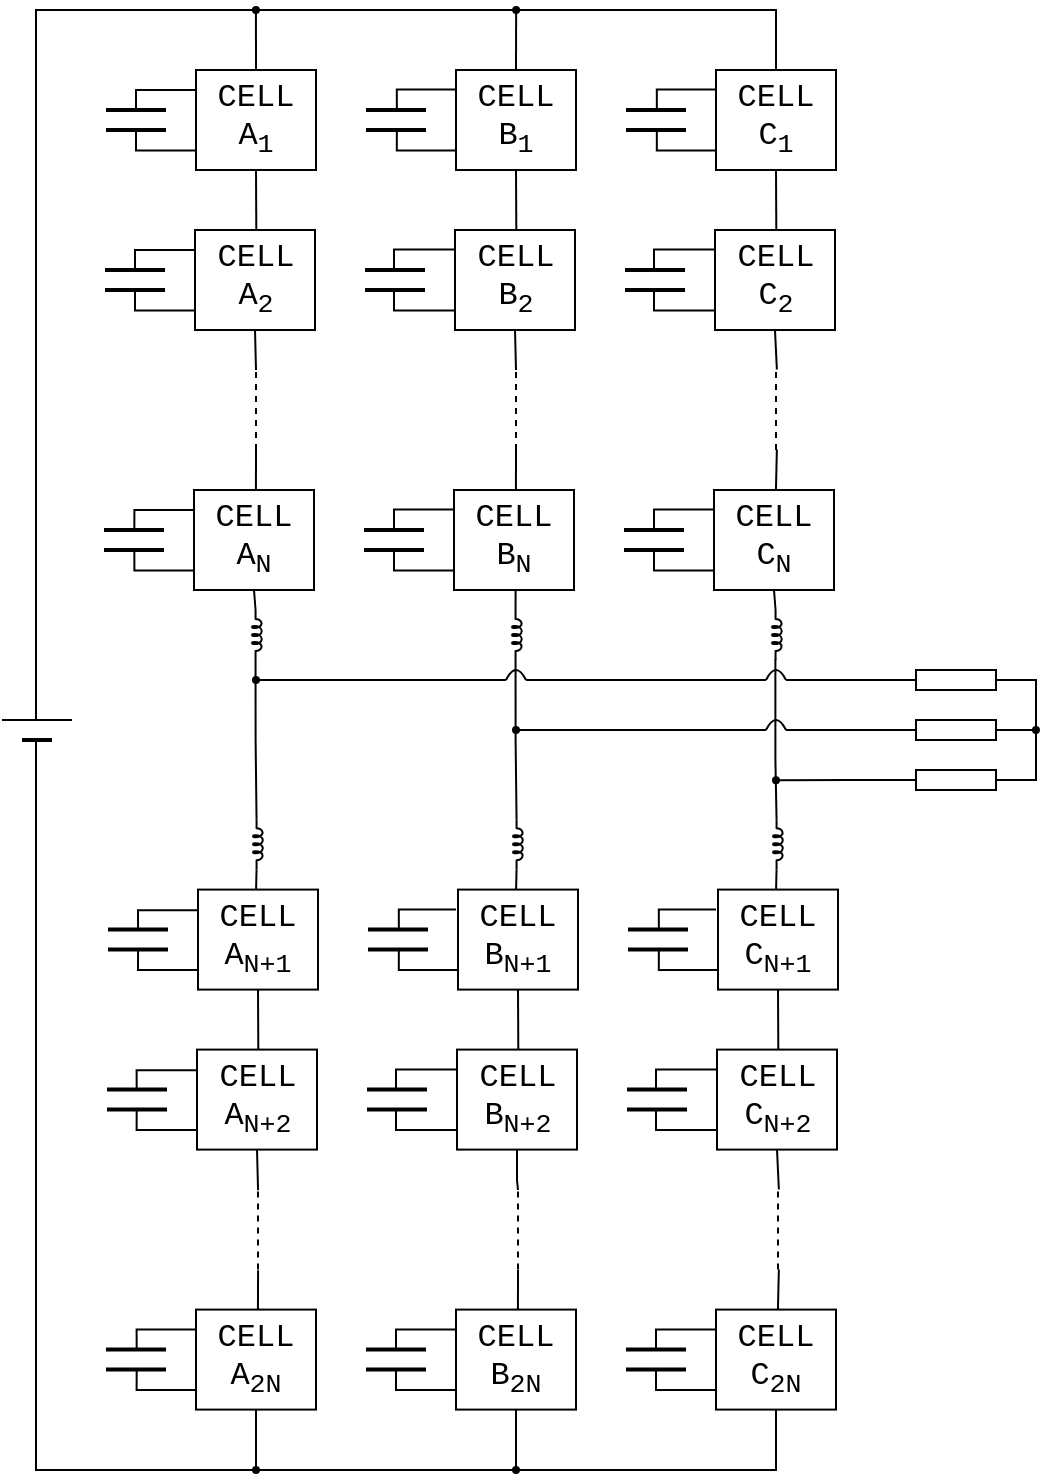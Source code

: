 <mxfile version="10.8.4" type="github"><diagram id="h2CiWYIoK6aAKEhdaPkV" name="Page-1"><mxGraphModel dx="961" dy="539" grid="1" gridSize="5" guides="1" tooltips="1" connect="1" arrows="1" fold="1" page="1" pageScale="1" pageWidth="827" pageHeight="1169" math="0" shadow="0"><root><mxCell id="0"/><mxCell id="1" parent="0"/><mxCell id="bA5s76Q2-569wMiXEnTc-14" style="edgeStyle=orthogonalEdgeStyle;rounded=0;orthogonalLoop=1;jettySize=auto;html=1;exitX=0.5;exitY=1;exitDx=0;exitDy=0;endArrow=none;endFill=0;endSize=3;strokeWidth=1;fontFamily=Courier New;fontSize=16;entryX=0.511;entryY=0.009;entryDx=0;entryDy=0;entryPerimeter=0;" edge="1" parent="1" source="bA5s76Q2-569wMiXEnTc-2" target="bA5s76Q2-569wMiXEnTc-8"><mxGeometry relative="1" as="geometry"><mxPoint x="271" y="190" as="targetPoint"/></mxGeometry></mxCell><mxCell id="bA5s76Q2-569wMiXEnTc-155" style="edgeStyle=orthogonalEdgeStyle;rounded=0;orthogonalLoop=1;jettySize=auto;html=1;exitX=0.5;exitY=0;exitDx=0;exitDy=0;endArrow=oval;endFill=1;endSize=3;strokeWidth=1;fontFamily=Courier New;fontSize=16;" edge="1" parent="1" source="bA5s76Q2-569wMiXEnTc-2"><mxGeometry relative="1" as="geometry"><mxPoint x="269.971" y="80.039" as="targetPoint"/></mxGeometry></mxCell><mxCell id="bA5s76Q2-569wMiXEnTc-2" value="CELL A&lt;sub&gt;1&lt;/sub&gt;" style="rounded=0;whiteSpace=wrap;html=1;fontFamily=Courier New;fontSize=16;" vertex="1" parent="1"><mxGeometry x="240" y="110" width="60" height="50" as="geometry"/></mxCell><mxCell id="bA5s76Q2-569wMiXEnTc-4" value="" style="endArrow=none;html=1;fontFamily=Courier New;fontSize=16;strokeWidth=2;" edge="1" parent="1"><mxGeometry width="50" height="50" relative="1" as="geometry"><mxPoint x="195" y="130" as="sourcePoint"/><mxPoint x="225" y="130" as="targetPoint"/></mxGeometry></mxCell><mxCell id="bA5s76Q2-569wMiXEnTc-5" value="" style="endArrow=none;html=1;fontFamily=Courier New;fontSize=16;strokeWidth=2;" edge="1" parent="1"><mxGeometry width="50" height="50" relative="1" as="geometry"><mxPoint x="195" y="140" as="sourcePoint"/><mxPoint x="225" y="140" as="targetPoint"/></mxGeometry></mxCell><mxCell id="bA5s76Q2-569wMiXEnTc-6" value="" style="endArrow=none;html=1;strokeWidth=1;fontFamily=Courier New;fontSize=16;edgeStyle=orthogonalEdgeStyle;rounded=0;" edge="1" parent="1"><mxGeometry width="50" height="50" relative="1" as="geometry"><mxPoint x="210" y="130" as="sourcePoint"/><mxPoint x="240" y="120" as="targetPoint"/><Array as="points"><mxPoint x="210" y="120"/></Array></mxGeometry></mxCell><mxCell id="bA5s76Q2-569wMiXEnTc-7" value="" style="endArrow=none;html=1;strokeWidth=1;fontFamily=Courier New;fontSize=16;entryX=-0.001;entryY=0.804;entryDx=0;entryDy=0;entryPerimeter=0;edgeStyle=orthogonalEdgeStyle;rounded=0;" edge="1" parent="1" target="bA5s76Q2-569wMiXEnTc-2"><mxGeometry width="50" height="50" relative="1" as="geometry"><mxPoint x="210" y="140" as="sourcePoint"/><mxPoint x="240.484" y="150.129" as="targetPoint"/><Array as="points"><mxPoint x="210" y="150"/></Array></mxGeometry></mxCell><mxCell id="bA5s76Q2-569wMiXEnTc-20" style="edgeStyle=orthogonalEdgeStyle;rounded=0;orthogonalLoop=1;jettySize=auto;html=1;exitX=0.5;exitY=1;exitDx=0;exitDy=0;endArrow=none;endFill=0;endSize=3;strokeWidth=1;fontFamily=Courier New;fontSize=16;" edge="1" parent="1" source="bA5s76Q2-569wMiXEnTc-8"><mxGeometry relative="1" as="geometry"><mxPoint x="270" y="260" as="targetPoint"/></mxGeometry></mxCell><mxCell id="bA5s76Q2-569wMiXEnTc-8" value="CELL A&lt;sub&gt;2&lt;/sub&gt;" style="rounded=0;whiteSpace=wrap;html=1;fontFamily=Courier New;fontSize=16;" vertex="1" parent="1"><mxGeometry x="239.5" y="190" width="60" height="50" as="geometry"/></mxCell><mxCell id="bA5s76Q2-569wMiXEnTc-9" value="" style="endArrow=none;html=1;fontFamily=Courier New;fontSize=16;strokeWidth=2;" edge="1" parent="1"><mxGeometry width="50" height="50" relative="1" as="geometry"><mxPoint x="194.5" y="210" as="sourcePoint"/><mxPoint x="224.5" y="210" as="targetPoint"/></mxGeometry></mxCell><mxCell id="bA5s76Q2-569wMiXEnTc-10" value="" style="endArrow=none;html=1;fontFamily=Courier New;fontSize=16;strokeWidth=2;" edge="1" parent="1"><mxGeometry width="50" height="50" relative="1" as="geometry"><mxPoint x="194.5" y="220" as="sourcePoint"/><mxPoint x="224.5" y="220" as="targetPoint"/></mxGeometry></mxCell><mxCell id="bA5s76Q2-569wMiXEnTc-11" value="" style="endArrow=none;html=1;strokeWidth=1;fontFamily=Courier New;fontSize=16;edgeStyle=orthogonalEdgeStyle;rounded=0;" edge="1" parent="1"><mxGeometry width="50" height="50" relative="1" as="geometry"><mxPoint x="209.5" y="210" as="sourcePoint"/><mxPoint x="239.5" y="200" as="targetPoint"/><Array as="points"><mxPoint x="209.5" y="200"/></Array></mxGeometry></mxCell><mxCell id="bA5s76Q2-569wMiXEnTc-12" value="" style="endArrow=none;html=1;strokeWidth=1;fontFamily=Courier New;fontSize=16;entryX=-0.001;entryY=0.804;entryDx=0;entryDy=0;entryPerimeter=0;edgeStyle=orthogonalEdgeStyle;rounded=0;" edge="1" parent="1" target="bA5s76Q2-569wMiXEnTc-8"><mxGeometry width="50" height="50" relative="1" as="geometry"><mxPoint x="209.5" y="220" as="sourcePoint"/><mxPoint x="239.984" y="230.129" as="targetPoint"/><Array as="points"><mxPoint x="209.5" y="230"/></Array></mxGeometry></mxCell><mxCell id="bA5s76Q2-569wMiXEnTc-21" style="edgeStyle=orthogonalEdgeStyle;rounded=0;orthogonalLoop=1;jettySize=auto;html=1;exitX=0.5;exitY=0;exitDx=0;exitDy=0;endArrow=none;endFill=0;endSize=3;strokeWidth=1;fontFamily=Courier New;fontSize=16;" edge="1" parent="1"><mxGeometry relative="1" as="geometry"><mxPoint x="270" y="300" as="targetPoint"/><mxPoint x="269.977" y="320.023" as="sourcePoint"/></mxGeometry></mxCell><mxCell id="bA5s76Q2-569wMiXEnTc-45" style="edgeStyle=orthogonalEdgeStyle;rounded=0;orthogonalLoop=1;jettySize=auto;html=1;exitX=0.5;exitY=1;exitDx=0;exitDy=0;entryX=0;entryY=0.645;entryDx=0;entryDy=0;entryPerimeter=0;endArrow=none;endFill=0;endSize=3;strokeWidth=1;fontFamily=Courier New;fontSize=16;" edge="1" parent="1" source="bA5s76Q2-569wMiXEnTc-15" target="bA5s76Q2-569wMiXEnTc-42"><mxGeometry relative="1" as="geometry"/></mxCell><mxCell id="bA5s76Q2-569wMiXEnTc-15" value="CELL A&lt;sub&gt;N&lt;/sub&gt;" style="rounded=0;whiteSpace=wrap;html=1;fontFamily=Courier New;fontSize=16;" vertex="1" parent="1"><mxGeometry x="239" y="320" width="60" height="50" as="geometry"/></mxCell><mxCell id="bA5s76Q2-569wMiXEnTc-16" value="" style="endArrow=none;html=1;fontFamily=Courier New;fontSize=16;strokeWidth=2;" edge="1" parent="1"><mxGeometry width="50" height="50" relative="1" as="geometry"><mxPoint x="194" y="340" as="sourcePoint"/><mxPoint x="224" y="340" as="targetPoint"/></mxGeometry></mxCell><mxCell id="bA5s76Q2-569wMiXEnTc-17" value="" style="endArrow=none;html=1;fontFamily=Courier New;fontSize=16;strokeWidth=2;" edge="1" parent="1"><mxGeometry width="50" height="50" relative="1" as="geometry"><mxPoint x="194" y="350" as="sourcePoint"/><mxPoint x="224" y="350" as="targetPoint"/></mxGeometry></mxCell><mxCell id="bA5s76Q2-569wMiXEnTc-18" value="" style="endArrow=none;html=1;strokeWidth=1;fontFamily=Courier New;fontSize=16;edgeStyle=orthogonalEdgeStyle;rounded=0;" edge="1" parent="1"><mxGeometry width="50" height="50" relative="1" as="geometry"><mxPoint x="209.167" y="340" as="sourcePoint"/><mxPoint x="239.167" y="330" as="targetPoint"/><Array as="points"><mxPoint x="209" y="330"/></Array></mxGeometry></mxCell><mxCell id="bA5s76Q2-569wMiXEnTc-19" value="" style="endArrow=none;html=1;strokeWidth=1;fontFamily=Courier New;fontSize=16;entryX=-0.001;entryY=0.804;entryDx=0;entryDy=0;entryPerimeter=0;edgeStyle=orthogonalEdgeStyle;rounded=0;" edge="1" parent="1" target="bA5s76Q2-569wMiXEnTc-15"><mxGeometry width="50" height="50" relative="1" as="geometry"><mxPoint x="209.167" y="350" as="sourcePoint"/><mxPoint x="239.484" y="360.129" as="targetPoint"/><Array as="points"><mxPoint x="209" y="360"/></Array></mxGeometry></mxCell><mxCell id="bA5s76Q2-569wMiXEnTc-22" value="" style="endArrow=none;dashed=1;html=1;strokeWidth=1;fontFamily=Courier New;fontSize=16;" edge="1" parent="1"><mxGeometry width="50" height="50" relative="1" as="geometry"><mxPoint x="270" y="300" as="sourcePoint"/><mxPoint x="270" y="260" as="targetPoint"/></mxGeometry></mxCell><mxCell id="bA5s76Q2-569wMiXEnTc-23" style="edgeStyle=orthogonalEdgeStyle;rounded=0;orthogonalLoop=1;jettySize=auto;html=1;exitX=0.5;exitY=1;exitDx=0;exitDy=0;endArrow=none;endFill=0;endSize=3;strokeWidth=1;fontFamily=Courier New;fontSize=16;entryX=0.511;entryY=0.009;entryDx=0;entryDy=0;entryPerimeter=0;" edge="1" parent="1" source="bA5s76Q2-569wMiXEnTc-24" target="bA5s76Q2-569wMiXEnTc-30"><mxGeometry relative="1" as="geometry"><mxPoint x="272" y="599.793" as="targetPoint"/></mxGeometry></mxCell><mxCell id="bA5s76Q2-569wMiXEnTc-44" style="edgeStyle=orthogonalEdgeStyle;rounded=0;orthogonalLoop=1;jettySize=auto;html=1;exitX=0.484;exitY=0.001;exitDx=0;exitDy=0;entryX=1;entryY=0.645;entryDx=0;entryDy=0;entryPerimeter=0;endArrow=none;endFill=0;endSize=3;strokeWidth=1;fontFamily=Courier New;fontSize=16;exitPerimeter=0;" edge="1" parent="1" source="bA5s76Q2-569wMiXEnTc-24" target="bA5s76Q2-569wMiXEnTc-43"><mxGeometry relative="1" as="geometry"/></mxCell><mxCell id="bA5s76Q2-569wMiXEnTc-24" value="CELL A&lt;sub&gt;N+1&lt;/sub&gt;" style="rounded=0;whiteSpace=wrap;html=1;fontFamily=Courier New;fontSize=16;" vertex="1" parent="1"><mxGeometry x="241" y="519.793" width="60" height="50" as="geometry"/></mxCell><mxCell id="bA5s76Q2-569wMiXEnTc-25" value="" style="endArrow=none;html=1;fontFamily=Courier New;fontSize=16;strokeWidth=2;" edge="1" parent="1"><mxGeometry width="50" height="50" relative="1" as="geometry"><mxPoint x="196" y="539.793" as="sourcePoint"/><mxPoint x="226" y="539.793" as="targetPoint"/></mxGeometry></mxCell><mxCell id="bA5s76Q2-569wMiXEnTc-26" value="" style="endArrow=none;html=1;fontFamily=Courier New;fontSize=16;strokeWidth=2;" edge="1" parent="1"><mxGeometry width="50" height="50" relative="1" as="geometry"><mxPoint x="196" y="549.793" as="sourcePoint"/><mxPoint x="226" y="549.793" as="targetPoint"/></mxGeometry></mxCell><mxCell id="bA5s76Q2-569wMiXEnTc-27" value="" style="endArrow=none;html=1;strokeWidth=1;fontFamily=Courier New;fontSize=16;edgeStyle=orthogonalEdgeStyle;rounded=0;" edge="1" parent="1"><mxGeometry width="50" height="50" relative="1" as="geometry"><mxPoint x="211.034" y="539.759" as="sourcePoint"/><mxPoint x="240.69" y="530.103" as="targetPoint"/><Array as="points"><mxPoint x="211" y="529.793"/></Array></mxGeometry></mxCell><mxCell id="bA5s76Q2-569wMiXEnTc-28" value="" style="endArrow=none;html=1;strokeWidth=1;fontFamily=Courier New;fontSize=16;entryX=-0.001;entryY=0.804;entryDx=0;entryDy=0;entryPerimeter=0;edgeStyle=orthogonalEdgeStyle;rounded=0;" edge="1" parent="1" target="bA5s76Q2-569wMiXEnTc-24"><mxGeometry width="50" height="50" relative="1" as="geometry"><mxPoint x="211.034" y="550.103" as="sourcePoint"/><mxPoint x="241.484" y="559.922" as="targetPoint"/><Array as="points"><mxPoint x="211" y="559.793"/></Array></mxGeometry></mxCell><mxCell id="bA5s76Q2-569wMiXEnTc-29" style="edgeStyle=orthogonalEdgeStyle;rounded=0;orthogonalLoop=1;jettySize=auto;html=1;exitX=0.5;exitY=1;exitDx=0;exitDy=0;endArrow=none;endFill=0;endSize=3;strokeWidth=1;fontFamily=Courier New;fontSize=16;" edge="1" parent="1" source="bA5s76Q2-569wMiXEnTc-30"><mxGeometry relative="1" as="geometry"><mxPoint x="271.034" y="670.103" as="targetPoint"/></mxGeometry></mxCell><mxCell id="bA5s76Q2-569wMiXEnTc-30" value="CELL A&lt;sub&gt;N+2&lt;/sub&gt;" style="rounded=0;whiteSpace=wrap;html=1;fontFamily=Courier New;fontSize=16;" vertex="1" parent="1"><mxGeometry x="240.5" y="599.793" width="60" height="50" as="geometry"/></mxCell><mxCell id="bA5s76Q2-569wMiXEnTc-31" value="" style="endArrow=none;html=1;fontFamily=Courier New;fontSize=16;strokeWidth=2;" edge="1" parent="1"><mxGeometry width="50" height="50" relative="1" as="geometry"><mxPoint x="195.5" y="619.793" as="sourcePoint"/><mxPoint x="225.5" y="619.793" as="targetPoint"/></mxGeometry></mxCell><mxCell id="bA5s76Q2-569wMiXEnTc-32" value="" style="endArrow=none;html=1;fontFamily=Courier New;fontSize=16;strokeWidth=2;" edge="1" parent="1"><mxGeometry width="50" height="50" relative="1" as="geometry"><mxPoint x="195.5" y="629.793" as="sourcePoint"/><mxPoint x="225.5" y="629.793" as="targetPoint"/></mxGeometry></mxCell><mxCell id="bA5s76Q2-569wMiXEnTc-33" value="" style="endArrow=none;html=1;strokeWidth=1;fontFamily=Courier New;fontSize=16;edgeStyle=orthogonalEdgeStyle;rounded=0;" edge="1" parent="1"><mxGeometry width="50" height="50" relative="1" as="geometry"><mxPoint x="210.345" y="619.759" as="sourcePoint"/><mxPoint x="240.69" y="610.103" as="targetPoint"/><Array as="points"><mxPoint x="210.5" y="609.793"/></Array></mxGeometry></mxCell><mxCell id="bA5s76Q2-569wMiXEnTc-34" value="" style="endArrow=none;html=1;strokeWidth=1;fontFamily=Courier New;fontSize=16;entryX=-0.001;entryY=0.804;entryDx=0;entryDy=0;entryPerimeter=0;edgeStyle=orthogonalEdgeStyle;rounded=0;" edge="1" parent="1" target="bA5s76Q2-569wMiXEnTc-30"><mxGeometry width="50" height="50" relative="1" as="geometry"><mxPoint x="210.345" y="630.103" as="sourcePoint"/><mxPoint x="240.984" y="639.922" as="targetPoint"/><Array as="points"><mxPoint x="210.5" y="639.793"/></Array></mxGeometry></mxCell><mxCell id="bA5s76Q2-569wMiXEnTc-35" style="edgeStyle=orthogonalEdgeStyle;rounded=0;orthogonalLoop=1;jettySize=auto;html=1;exitX=0.5;exitY=0;exitDx=0;exitDy=0;endArrow=none;endFill=0;endSize=3;strokeWidth=1;fontFamily=Courier New;fontSize=16;" edge="1" parent="1"><mxGeometry relative="1" as="geometry"><mxPoint x="271.034" y="710.103" as="targetPoint"/><mxPoint x="270.977" y="729.816" as="sourcePoint"/></mxGeometry></mxCell><mxCell id="bA5s76Q2-569wMiXEnTc-154" style="edgeStyle=orthogonalEdgeStyle;rounded=0;orthogonalLoop=1;jettySize=auto;html=1;exitX=0.5;exitY=1;exitDx=0;exitDy=0;endArrow=oval;endFill=1;endSize=3;strokeWidth=1;fontFamily=Courier New;fontSize=16;" edge="1" parent="1" source="bA5s76Q2-569wMiXEnTc-36"><mxGeometry relative="1" as="geometry"><mxPoint x="270" y="809.968" as="targetPoint"/></mxGeometry></mxCell><mxCell id="bA5s76Q2-569wMiXEnTc-36" value="CELL A&lt;sub&gt;2N&lt;/sub&gt;" style="rounded=0;whiteSpace=wrap;html=1;fontFamily=Courier New;fontSize=16;" vertex="1" parent="1"><mxGeometry x="240" y="729.793" width="60" height="50" as="geometry"/></mxCell><mxCell id="bA5s76Q2-569wMiXEnTc-37" value="" style="endArrow=none;html=1;fontFamily=Courier New;fontSize=16;strokeWidth=2;" edge="1" parent="1"><mxGeometry width="50" height="50" relative="1" as="geometry"><mxPoint x="195" y="749.793" as="sourcePoint"/><mxPoint x="225" y="749.793" as="targetPoint"/></mxGeometry></mxCell><mxCell id="bA5s76Q2-569wMiXEnTc-38" value="" style="endArrow=none;html=1;fontFamily=Courier New;fontSize=16;strokeWidth=2;" edge="1" parent="1"><mxGeometry width="50" height="50" relative="1" as="geometry"><mxPoint x="195" y="759.793" as="sourcePoint"/><mxPoint x="225" y="759.793" as="targetPoint"/></mxGeometry></mxCell><mxCell id="bA5s76Q2-569wMiXEnTc-39" value="" style="endArrow=none;html=1;strokeWidth=1;fontFamily=Courier New;fontSize=16;edgeStyle=orthogonalEdgeStyle;rounded=0;" edge="1" parent="1"><mxGeometry width="50" height="50" relative="1" as="geometry"><mxPoint x="210.345" y="750.103" as="sourcePoint"/><mxPoint x="240" y="739.759" as="targetPoint"/><Array as="points"><mxPoint x="210" y="739.793"/></Array></mxGeometry></mxCell><mxCell id="bA5s76Q2-569wMiXEnTc-40" value="" style="endArrow=none;html=1;strokeWidth=1;fontFamily=Courier New;fontSize=16;entryX=-0.001;entryY=0.804;entryDx=0;entryDy=0;entryPerimeter=0;edgeStyle=orthogonalEdgeStyle;rounded=0;" edge="1" parent="1" target="bA5s76Q2-569wMiXEnTc-36"><mxGeometry width="50" height="50" relative="1" as="geometry"><mxPoint x="210.345" y="759.759" as="sourcePoint"/><mxPoint x="240.484" y="769.922" as="targetPoint"/><Array as="points"><mxPoint x="210" y="769.793"/></Array></mxGeometry></mxCell><mxCell id="bA5s76Q2-569wMiXEnTc-41" value="" style="endArrow=none;dashed=1;html=1;strokeWidth=1;fontFamily=Courier New;fontSize=16;" edge="1" parent="1"><mxGeometry width="50" height="50" relative="1" as="geometry"><mxPoint x="271" y="709.793" as="sourcePoint"/><mxPoint x="271" y="669.793" as="targetPoint"/></mxGeometry></mxCell><mxCell id="bA5s76Q2-569wMiXEnTc-46" style="edgeStyle=orthogonalEdgeStyle;rounded=0;orthogonalLoop=1;jettySize=auto;html=1;exitX=1;exitY=0.645;exitDx=0;exitDy=0;exitPerimeter=0;entryX=0;entryY=0.645;entryDx=0;entryDy=0;entryPerimeter=0;endArrow=none;endFill=0;endSize=3;strokeWidth=1;fontFamily=Courier New;fontSize=16;" edge="1" parent="1" source="bA5s76Q2-569wMiXEnTc-42" target="bA5s76Q2-569wMiXEnTc-43"><mxGeometry relative="1" as="geometry"><Array as="points"><mxPoint x="270" y="445"/></Array></mxGeometry></mxCell><mxCell id="bA5s76Q2-569wMiXEnTc-42" value="" style="pointerEvents=1;verticalLabelPosition=bottom;shadow=0;dashed=0;align=center;fillColor=#ffffff;html=1;verticalAlign=top;strokeWidth=1;shape=mxgraph.electrical.inductors.inductor_5;fontFamily=Courier New;fontSize=16;direction=south;" vertex="1" parent="1"><mxGeometry x="268" y="380" width="5" height="25" as="geometry"/></mxCell><mxCell id="bA5s76Q2-569wMiXEnTc-43" value="" style="pointerEvents=1;verticalLabelPosition=bottom;shadow=0;dashed=0;align=center;fillColor=#ffffff;html=1;verticalAlign=top;strokeWidth=1;shape=mxgraph.electrical.inductors.inductor_5;fontFamily=Courier New;fontSize=16;direction=south;" vertex="1" parent="1"><mxGeometry x="268.5" y="484.613" width="5" height="25" as="geometry"/></mxCell><mxCell id="bA5s76Q2-569wMiXEnTc-47" style="edgeStyle=orthogonalEdgeStyle;rounded=0;orthogonalLoop=1;jettySize=auto;html=1;exitX=0.5;exitY=1;exitDx=0;exitDy=0;endArrow=none;endFill=0;endSize=3;strokeWidth=1;fontFamily=Courier New;fontSize=16;entryX=0.511;entryY=0.009;entryDx=0;entryDy=0;entryPerimeter=0;" edge="1" parent="1" source="bA5s76Q2-569wMiXEnTc-48" target="bA5s76Q2-569wMiXEnTc-54"><mxGeometry relative="1" as="geometry"><mxPoint x="401" y="190" as="targetPoint"/></mxGeometry></mxCell><mxCell id="bA5s76Q2-569wMiXEnTc-156" style="edgeStyle=orthogonalEdgeStyle;rounded=0;orthogonalLoop=1;jettySize=auto;html=1;exitX=0.5;exitY=0;exitDx=0;exitDy=0;endArrow=oval;endFill=1;endSize=3;strokeWidth=1;fontFamily=Courier New;fontSize=16;" edge="1" parent="1" source="bA5s76Q2-569wMiXEnTc-48"><mxGeometry relative="1" as="geometry"><mxPoint x="400.068" y="80.039" as="targetPoint"/></mxGeometry></mxCell><mxCell id="bA5s76Q2-569wMiXEnTc-48" value="CELL B&lt;sub&gt;1&lt;/sub&gt;" style="rounded=0;whiteSpace=wrap;html=1;fontFamily=Courier New;fontSize=16;" vertex="1" parent="1"><mxGeometry x="370" y="110" width="60" height="50" as="geometry"/></mxCell><mxCell id="bA5s76Q2-569wMiXEnTc-49" value="" style="endArrow=none;html=1;fontFamily=Courier New;fontSize=16;strokeWidth=2;" edge="1" parent="1"><mxGeometry width="50" height="50" relative="1" as="geometry"><mxPoint x="325" y="130" as="sourcePoint"/><mxPoint x="355" y="130" as="targetPoint"/></mxGeometry></mxCell><mxCell id="bA5s76Q2-569wMiXEnTc-50" value="" style="endArrow=none;html=1;fontFamily=Courier New;fontSize=16;strokeWidth=2;" edge="1" parent="1"><mxGeometry width="50" height="50" relative="1" as="geometry"><mxPoint x="325" y="140" as="sourcePoint"/><mxPoint x="355" y="140" as="targetPoint"/></mxGeometry></mxCell><mxCell id="bA5s76Q2-569wMiXEnTc-51" value="" style="endArrow=none;html=1;strokeWidth=1;fontFamily=Courier New;fontSize=16;edgeStyle=orthogonalEdgeStyle;rounded=0;" edge="1" parent="1"><mxGeometry width="50" height="50" relative="1" as="geometry"><mxPoint x="340.429" y="129.714" as="sourcePoint"/><mxPoint x="370.429" y="119.714" as="targetPoint"/><Array as="points"><mxPoint x="340" y="120"/></Array></mxGeometry></mxCell><mxCell id="bA5s76Q2-569wMiXEnTc-52" value="" style="endArrow=none;html=1;strokeWidth=1;fontFamily=Courier New;fontSize=16;entryX=-0.001;entryY=0.804;entryDx=0;entryDy=0;entryPerimeter=0;edgeStyle=orthogonalEdgeStyle;rounded=0;" edge="1" parent="1" target="bA5s76Q2-569wMiXEnTc-48"><mxGeometry width="50" height="50" relative="1" as="geometry"><mxPoint x="340.429" y="139.714" as="sourcePoint"/><mxPoint x="370.484" y="150.129" as="targetPoint"/><Array as="points"><mxPoint x="340" y="150"/></Array></mxGeometry></mxCell><mxCell id="bA5s76Q2-569wMiXEnTc-53" style="edgeStyle=orthogonalEdgeStyle;rounded=0;orthogonalLoop=1;jettySize=auto;html=1;exitX=0.5;exitY=1;exitDx=0;exitDy=0;endArrow=none;endFill=0;endSize=3;strokeWidth=1;fontFamily=Courier New;fontSize=16;" edge="1" parent="1" source="bA5s76Q2-569wMiXEnTc-54"><mxGeometry relative="1" as="geometry"><mxPoint x="400" y="260" as="targetPoint"/></mxGeometry></mxCell><mxCell id="bA5s76Q2-569wMiXEnTc-54" value="CELL B&lt;sub&gt;2&lt;/sub&gt;" style="rounded=0;whiteSpace=wrap;html=1;fontFamily=Courier New;fontSize=16;" vertex="1" parent="1"><mxGeometry x="369.5" y="190" width="60" height="50" as="geometry"/></mxCell><mxCell id="bA5s76Q2-569wMiXEnTc-55" value="" style="endArrow=none;html=1;fontFamily=Courier New;fontSize=16;strokeWidth=2;" edge="1" parent="1"><mxGeometry width="50" height="50" relative="1" as="geometry"><mxPoint x="324.5" y="210" as="sourcePoint"/><mxPoint x="354.5" y="210" as="targetPoint"/></mxGeometry></mxCell><mxCell id="bA5s76Q2-569wMiXEnTc-56" value="" style="endArrow=none;html=1;fontFamily=Courier New;fontSize=16;strokeWidth=2;" edge="1" parent="1"><mxGeometry width="50" height="50" relative="1" as="geometry"><mxPoint x="324.5" y="220" as="sourcePoint"/><mxPoint x="354.5" y="220" as="targetPoint"/></mxGeometry></mxCell><mxCell id="bA5s76Q2-569wMiXEnTc-57" value="" style="endArrow=none;html=1;strokeWidth=1;fontFamily=Courier New;fontSize=16;edgeStyle=orthogonalEdgeStyle;rounded=0;" edge="1" parent="1"><mxGeometry width="50" height="50" relative="1" as="geometry"><mxPoint x="339" y="209.714" as="sourcePoint"/><mxPoint x="369" y="199.714" as="targetPoint"/><Array as="points"><mxPoint x="339.5" y="200"/></Array></mxGeometry></mxCell><mxCell id="bA5s76Q2-569wMiXEnTc-58" value="" style="endArrow=none;html=1;strokeWidth=1;fontFamily=Courier New;fontSize=16;entryX=-0.001;entryY=0.804;entryDx=0;entryDy=0;entryPerimeter=0;edgeStyle=orthogonalEdgeStyle;rounded=0;" edge="1" parent="1" target="bA5s76Q2-569wMiXEnTc-54"><mxGeometry width="50" height="50" relative="1" as="geometry"><mxPoint x="339" y="219.714" as="sourcePoint"/><mxPoint x="369.984" y="230.129" as="targetPoint"/><Array as="points"><mxPoint x="339.5" y="230"/></Array></mxGeometry></mxCell><mxCell id="bA5s76Q2-569wMiXEnTc-59" style="edgeStyle=orthogonalEdgeStyle;rounded=0;orthogonalLoop=1;jettySize=auto;html=1;exitX=0.5;exitY=0;exitDx=0;exitDy=0;endArrow=none;endFill=0;endSize=3;strokeWidth=1;fontFamily=Courier New;fontSize=16;" edge="1" parent="1"><mxGeometry relative="1" as="geometry"><mxPoint x="400" y="300" as="targetPoint"/><mxPoint x="399.977" y="320.023" as="sourcePoint"/></mxGeometry></mxCell><mxCell id="bA5s76Q2-569wMiXEnTc-60" style="edgeStyle=orthogonalEdgeStyle;rounded=0;orthogonalLoop=1;jettySize=auto;html=1;exitX=0.339;exitY=1;exitDx=0;exitDy=0;entryX=0;entryY=0.645;entryDx=0;entryDy=0;entryPerimeter=0;endArrow=none;endFill=0;endSize=3;strokeWidth=1;fontFamily=Courier New;fontSize=16;exitPerimeter=0;" edge="1" parent="1" source="bA5s76Q2-569wMiXEnTc-61" target="bA5s76Q2-569wMiXEnTc-88"><mxGeometry relative="1" as="geometry"/></mxCell><mxCell id="bA5s76Q2-569wMiXEnTc-61" value="CELL B&lt;sub&gt;N&lt;/sub&gt;" style="rounded=0;whiteSpace=wrap;html=1;fontFamily=Courier New;fontSize=16;" vertex="1" parent="1"><mxGeometry x="369" y="320" width="60" height="50" as="geometry"/></mxCell><mxCell id="bA5s76Q2-569wMiXEnTc-62" value="" style="endArrow=none;html=1;fontFamily=Courier New;fontSize=16;strokeWidth=2;" edge="1" parent="1"><mxGeometry width="50" height="50" relative="1" as="geometry"><mxPoint x="324" y="340.0" as="sourcePoint"/><mxPoint x="354" y="340.0" as="targetPoint"/></mxGeometry></mxCell><mxCell id="bA5s76Q2-569wMiXEnTc-63" value="" style="endArrow=none;html=1;fontFamily=Courier New;fontSize=16;strokeWidth=2;" edge="1" parent="1"><mxGeometry width="50" height="50" relative="1" as="geometry"><mxPoint x="324" y="350.0" as="sourcePoint"/><mxPoint x="354" y="350.0" as="targetPoint"/></mxGeometry></mxCell><mxCell id="bA5s76Q2-569wMiXEnTc-64" value="" style="endArrow=none;html=1;strokeWidth=1;fontFamily=Courier New;fontSize=16;edgeStyle=orthogonalEdgeStyle;rounded=0;" edge="1" parent="1"><mxGeometry width="50" height="50" relative="1" as="geometry"><mxPoint x="339" y="339.714" as="sourcePoint"/><mxPoint x="369" y="329.714" as="targetPoint"/><Array as="points"><mxPoint x="339" y="330"/></Array></mxGeometry></mxCell><mxCell id="bA5s76Q2-569wMiXEnTc-65" value="" style="endArrow=none;html=1;strokeWidth=1;fontFamily=Courier New;fontSize=16;entryX=-0.001;entryY=0.804;entryDx=0;entryDy=0;entryPerimeter=0;edgeStyle=orthogonalEdgeStyle;rounded=0;" edge="1" parent="1" target="bA5s76Q2-569wMiXEnTc-61"><mxGeometry width="50" height="50" relative="1" as="geometry"><mxPoint x="339" y="349.714" as="sourcePoint"/><mxPoint x="369.484" y="360.129" as="targetPoint"/><Array as="points"><mxPoint x="339" y="360"/></Array></mxGeometry></mxCell><mxCell id="bA5s76Q2-569wMiXEnTc-66" value="" style="endArrow=none;dashed=1;html=1;strokeWidth=1;fontFamily=Courier New;fontSize=16;" edge="1" parent="1"><mxGeometry width="50" height="50" relative="1" as="geometry"><mxPoint x="400" y="300" as="sourcePoint"/><mxPoint x="400" y="260" as="targetPoint"/></mxGeometry></mxCell><mxCell id="bA5s76Q2-569wMiXEnTc-67" style="edgeStyle=orthogonalEdgeStyle;rounded=0;orthogonalLoop=1;jettySize=auto;html=1;exitX=0.5;exitY=1;exitDx=0;exitDy=0;endArrow=none;endFill=0;endSize=3;strokeWidth=1;fontFamily=Courier New;fontSize=16;entryX=0.511;entryY=0.009;entryDx=0;entryDy=0;entryPerimeter=0;" edge="1" parent="1" source="bA5s76Q2-569wMiXEnTc-69" target="bA5s76Q2-569wMiXEnTc-75"><mxGeometry relative="1" as="geometry"><mxPoint x="402" y="599.793" as="targetPoint"/></mxGeometry></mxCell><mxCell id="bA5s76Q2-569wMiXEnTc-68" style="edgeStyle=orthogonalEdgeStyle;rounded=0;orthogonalLoop=1;jettySize=auto;html=1;exitX=0.484;exitY=0.007;exitDx=0;exitDy=0;entryX=1;entryY=0.645;entryDx=0;entryDy=0;entryPerimeter=0;endArrow=none;endFill=0;endSize=3;strokeWidth=1;fontFamily=Courier New;fontSize=16;exitPerimeter=0;" edge="1" parent="1" source="bA5s76Q2-569wMiXEnTc-69" target="bA5s76Q2-569wMiXEnTc-89"><mxGeometry relative="1" as="geometry"/></mxCell><mxCell id="bA5s76Q2-569wMiXEnTc-69" value="CELL B&lt;sub&gt;N+1&lt;/sub&gt;" style="rounded=0;whiteSpace=wrap;html=1;fontFamily=Courier New;fontSize=16;" vertex="1" parent="1"><mxGeometry x="371" y="519.793" width="60" height="50" as="geometry"/></mxCell><mxCell id="bA5s76Q2-569wMiXEnTc-70" value="" style="endArrow=none;html=1;fontFamily=Courier New;fontSize=16;strokeWidth=2;" edge="1" parent="1"><mxGeometry width="50" height="50" relative="1" as="geometry"><mxPoint x="326" y="539.793" as="sourcePoint"/><mxPoint x="356" y="539.793" as="targetPoint"/></mxGeometry></mxCell><mxCell id="bA5s76Q2-569wMiXEnTc-71" value="" style="endArrow=none;html=1;fontFamily=Courier New;fontSize=16;strokeWidth=2;" edge="1" parent="1"><mxGeometry width="50" height="50" relative="1" as="geometry"><mxPoint x="326" y="549.793" as="sourcePoint"/><mxPoint x="356" y="549.793" as="targetPoint"/></mxGeometry></mxCell><mxCell id="bA5s76Q2-569wMiXEnTc-72" value="" style="endArrow=none;html=1;strokeWidth=1;fontFamily=Courier New;fontSize=16;edgeStyle=orthogonalEdgeStyle;rounded=0;" edge="1" parent="1"><mxGeometry width="50" height="50" relative="1" as="geometry"><mxPoint x="341.429" y="539.714" as="sourcePoint"/><mxPoint x="370" y="529.714" as="targetPoint"/><Array as="points"><mxPoint x="341" y="529.793"/></Array></mxGeometry></mxCell><mxCell id="bA5s76Q2-569wMiXEnTc-73" value="" style="endArrow=none;html=1;strokeWidth=1;fontFamily=Courier New;fontSize=16;entryX=-0.001;entryY=0.804;entryDx=0;entryDy=0;entryPerimeter=0;edgeStyle=orthogonalEdgeStyle;rounded=0;" edge="1" parent="1" target="bA5s76Q2-569wMiXEnTc-69"><mxGeometry width="50" height="50" relative="1" as="geometry"><mxPoint x="341.429" y="549.714" as="sourcePoint"/><mxPoint x="371.484" y="559.922" as="targetPoint"/><Array as="points"><mxPoint x="341" y="559.793"/></Array></mxGeometry></mxCell><mxCell id="bA5s76Q2-569wMiXEnTc-74" style="edgeStyle=orthogonalEdgeStyle;rounded=0;orthogonalLoop=1;jettySize=auto;html=1;exitX=0.5;exitY=1;exitDx=0;exitDy=0;endArrow=none;endFill=0;endSize=3;strokeWidth=1;fontFamily=Courier New;fontSize=16;" edge="1" parent="1" source="bA5s76Q2-569wMiXEnTc-75"><mxGeometry relative="1" as="geometry"><mxPoint x="401" y="670" as="targetPoint"/><Array as="points"><mxPoint x="401" y="665"/></Array></mxGeometry></mxCell><mxCell id="bA5s76Q2-569wMiXEnTc-75" value="CELL B&lt;sub&gt;N+2&lt;/sub&gt;" style="rounded=0;whiteSpace=wrap;html=1;fontFamily=Courier New;fontSize=16;" vertex="1" parent="1"><mxGeometry x="370.5" y="599.793" width="60" height="50" as="geometry"/></mxCell><mxCell id="bA5s76Q2-569wMiXEnTc-76" value="" style="endArrow=none;html=1;fontFamily=Courier New;fontSize=16;strokeWidth=2;" edge="1" parent="1"><mxGeometry width="50" height="50" relative="1" as="geometry"><mxPoint x="325.5" y="619.793" as="sourcePoint"/><mxPoint x="355.5" y="619.793" as="targetPoint"/></mxGeometry></mxCell><mxCell id="bA5s76Q2-569wMiXEnTc-77" value="" style="endArrow=none;html=1;fontFamily=Courier New;fontSize=16;strokeWidth=2;" edge="1" parent="1"><mxGeometry width="50" height="50" relative="1" as="geometry"><mxPoint x="325.5" y="629.793" as="sourcePoint"/><mxPoint x="355.5" y="629.793" as="targetPoint"/></mxGeometry></mxCell><mxCell id="bA5s76Q2-569wMiXEnTc-78" value="" style="endArrow=none;html=1;strokeWidth=1;fontFamily=Courier New;fontSize=16;edgeStyle=orthogonalEdgeStyle;rounded=0;" edge="1" parent="1"><mxGeometry width="50" height="50" relative="1" as="geometry"><mxPoint x="340" y="619.714" as="sourcePoint"/><mxPoint x="370" y="609.714" as="targetPoint"/><Array as="points"><mxPoint x="340.5" y="609.793"/></Array></mxGeometry></mxCell><mxCell id="bA5s76Q2-569wMiXEnTc-79" value="" style="endArrow=none;html=1;strokeWidth=1;fontFamily=Courier New;fontSize=16;entryX=-0.001;entryY=0.804;entryDx=0;entryDy=0;entryPerimeter=0;edgeStyle=orthogonalEdgeStyle;rounded=0;" edge="1" parent="1" target="bA5s76Q2-569wMiXEnTc-75"><mxGeometry width="50" height="50" relative="1" as="geometry"><mxPoint x="340" y="629.714" as="sourcePoint"/><mxPoint x="370.984" y="639.922" as="targetPoint"/><Array as="points"><mxPoint x="340.5" y="639.793"/></Array></mxGeometry></mxCell><mxCell id="bA5s76Q2-569wMiXEnTc-80" style="edgeStyle=orthogonalEdgeStyle;rounded=0;orthogonalLoop=1;jettySize=auto;html=1;exitX=0.5;exitY=0;exitDx=0;exitDy=0;endArrow=none;endFill=0;endSize=3;strokeWidth=1;fontFamily=Courier New;fontSize=16;" edge="1" parent="1"><mxGeometry relative="1" as="geometry"><mxPoint x="401" y="710" as="targetPoint"/><mxPoint x="400.977" y="729.816" as="sourcePoint"/></mxGeometry></mxCell><mxCell id="bA5s76Q2-569wMiXEnTc-153" style="edgeStyle=orthogonalEdgeStyle;rounded=0;orthogonalLoop=1;jettySize=auto;html=1;exitX=0.5;exitY=1;exitDx=0;exitDy=0;endArrow=oval;endFill=1;endSize=3;strokeWidth=1;fontFamily=Courier New;fontSize=16;" edge="1" parent="1" source="bA5s76Q2-569wMiXEnTc-81"><mxGeometry relative="1" as="geometry"><mxPoint x="400" y="809.968" as="targetPoint"/></mxGeometry></mxCell><mxCell id="bA5s76Q2-569wMiXEnTc-81" value="CELL B&lt;sub&gt;2N&lt;/sub&gt;" style="rounded=0;whiteSpace=wrap;html=1;fontFamily=Courier New;fontSize=16;" vertex="1" parent="1"><mxGeometry x="370" y="729.793" width="60" height="50" as="geometry"/></mxCell><mxCell id="bA5s76Q2-569wMiXEnTc-82" value="" style="endArrow=none;html=1;fontFamily=Courier New;fontSize=16;strokeWidth=2;" edge="1" parent="1"><mxGeometry width="50" height="50" relative="1" as="geometry"><mxPoint x="325" y="749.793" as="sourcePoint"/><mxPoint x="355" y="749.793" as="targetPoint"/></mxGeometry></mxCell><mxCell id="bA5s76Q2-569wMiXEnTc-83" value="" style="endArrow=none;html=1;fontFamily=Courier New;fontSize=16;strokeWidth=2;" edge="1" parent="1"><mxGeometry width="50" height="50" relative="1" as="geometry"><mxPoint x="325" y="759.793" as="sourcePoint"/><mxPoint x="355" y="759.793" as="targetPoint"/></mxGeometry></mxCell><mxCell id="bA5s76Q2-569wMiXEnTc-84" value="" style="endArrow=none;html=1;strokeWidth=1;fontFamily=Courier New;fontSize=16;edgeStyle=orthogonalEdgeStyle;rounded=0;" edge="1" parent="1"><mxGeometry width="50" height="50" relative="1" as="geometry"><mxPoint x="340" y="749.714" as="sourcePoint"/><mxPoint x="370" y="739.714" as="targetPoint"/><Array as="points"><mxPoint x="340" y="739.793"/></Array></mxGeometry></mxCell><mxCell id="bA5s76Q2-569wMiXEnTc-85" value="" style="endArrow=none;html=1;strokeWidth=1;fontFamily=Courier New;fontSize=16;entryX=-0.001;entryY=0.804;entryDx=0;entryDy=0;entryPerimeter=0;edgeStyle=orthogonalEdgeStyle;rounded=0;" edge="1" parent="1" target="bA5s76Q2-569wMiXEnTc-81"><mxGeometry width="50" height="50" relative="1" as="geometry"><mxPoint x="340" y="759.714" as="sourcePoint"/><mxPoint x="370.484" y="769.922" as="targetPoint"/><Array as="points"><mxPoint x="340" y="769.793"/></Array></mxGeometry></mxCell><mxCell id="bA5s76Q2-569wMiXEnTc-86" value="" style="endArrow=none;dashed=1;html=1;strokeWidth=1;fontFamily=Courier New;fontSize=16;" edge="1" parent="1"><mxGeometry width="50" height="50" relative="1" as="geometry"><mxPoint x="401" y="709.793" as="sourcePoint"/><mxPoint x="401" y="669.793" as="targetPoint"/></mxGeometry></mxCell><mxCell id="bA5s76Q2-569wMiXEnTc-87" style="edgeStyle=orthogonalEdgeStyle;rounded=0;orthogonalLoop=1;jettySize=auto;html=1;exitX=1;exitY=0.645;exitDx=0;exitDy=0;exitPerimeter=0;entryX=0;entryY=0.645;entryDx=0;entryDy=0;entryPerimeter=0;endArrow=none;endFill=0;endSize=3;strokeWidth=1;fontFamily=Courier New;fontSize=16;" edge="1" parent="1" source="bA5s76Q2-569wMiXEnTc-88" target="bA5s76Q2-569wMiXEnTc-89"><mxGeometry relative="1" as="geometry"><Array as="points"><mxPoint x="400" y="445"/><mxPoint x="401" y="445"/></Array></mxGeometry></mxCell><mxCell id="bA5s76Q2-569wMiXEnTc-88" value="" style="pointerEvents=1;verticalLabelPosition=bottom;shadow=0;dashed=0;align=center;fillColor=#ffffff;html=1;verticalAlign=top;strokeWidth=1;shape=mxgraph.electrical.inductors.inductor_5;fontFamily=Courier New;fontSize=16;direction=south;" vertex="1" parent="1"><mxGeometry x="398" y="380" width="5" height="25" as="geometry"/></mxCell><mxCell id="bA5s76Q2-569wMiXEnTc-89" value="" style="pointerEvents=1;verticalLabelPosition=bottom;shadow=0;dashed=0;align=center;fillColor=#ffffff;html=1;verticalAlign=top;strokeWidth=1;shape=mxgraph.electrical.inductors.inductor_5;fontFamily=Courier New;fontSize=16;direction=south;" vertex="1" parent="1"><mxGeometry x="398.5" y="484.613" width="5" height="25" as="geometry"/></mxCell><mxCell id="bA5s76Q2-569wMiXEnTc-91" style="edgeStyle=orthogonalEdgeStyle;rounded=0;orthogonalLoop=1;jettySize=auto;html=1;exitX=0.5;exitY=1;exitDx=0;exitDy=0;endArrow=none;endFill=0;endSize=3;strokeWidth=1;fontFamily=Courier New;fontSize=16;entryX=0.511;entryY=0.009;entryDx=0;entryDy=0;entryPerimeter=0;" edge="1" parent="1" source="bA5s76Q2-569wMiXEnTc-92" target="bA5s76Q2-569wMiXEnTc-98"><mxGeometry relative="1" as="geometry"><mxPoint x="531" y="190" as="targetPoint"/></mxGeometry></mxCell><mxCell id="bA5s76Q2-569wMiXEnTc-92" value="CELL C&lt;sub&gt;1&lt;/sub&gt;" style="rounded=0;whiteSpace=wrap;html=1;fontFamily=Courier New;fontSize=16;" vertex="1" parent="1"><mxGeometry x="500" y="110" width="60" height="50" as="geometry"/></mxCell><mxCell id="bA5s76Q2-569wMiXEnTc-93" value="" style="endArrow=none;html=1;fontFamily=Courier New;fontSize=16;strokeWidth=2;" edge="1" parent="1"><mxGeometry width="50" height="50" relative="1" as="geometry"><mxPoint x="455" y="130" as="sourcePoint"/><mxPoint x="485" y="130" as="targetPoint"/></mxGeometry></mxCell><mxCell id="bA5s76Q2-569wMiXEnTc-94" value="" style="endArrow=none;html=1;fontFamily=Courier New;fontSize=16;strokeWidth=2;" edge="1" parent="1"><mxGeometry width="50" height="50" relative="1" as="geometry"><mxPoint x="455" y="140" as="sourcePoint"/><mxPoint x="485" y="140" as="targetPoint"/></mxGeometry></mxCell><mxCell id="bA5s76Q2-569wMiXEnTc-95" value="" style="endArrow=none;html=1;strokeWidth=1;fontFamily=Courier New;fontSize=16;edgeStyle=orthogonalEdgeStyle;rounded=0;" edge="1" parent="1"><mxGeometry width="50" height="50" relative="1" as="geometry"><mxPoint x="470.429" y="129.714" as="sourcePoint"/><mxPoint x="500.429" y="119.714" as="targetPoint"/><Array as="points"><mxPoint x="470" y="120"/></Array></mxGeometry></mxCell><mxCell id="bA5s76Q2-569wMiXEnTc-96" value="" style="endArrow=none;html=1;strokeWidth=1;fontFamily=Courier New;fontSize=16;entryX=-0.001;entryY=0.804;entryDx=0;entryDy=0;entryPerimeter=0;edgeStyle=orthogonalEdgeStyle;rounded=0;" edge="1" parent="1" target="bA5s76Q2-569wMiXEnTc-92"><mxGeometry width="50" height="50" relative="1" as="geometry"><mxPoint x="470.429" y="139.714" as="sourcePoint"/><mxPoint x="500.484" y="150.129" as="targetPoint"/><Array as="points"><mxPoint x="470" y="150"/></Array></mxGeometry></mxCell><mxCell id="bA5s76Q2-569wMiXEnTc-97" style="edgeStyle=orthogonalEdgeStyle;rounded=0;orthogonalLoop=1;jettySize=auto;html=1;exitX=0.5;exitY=1;exitDx=0;exitDy=0;endArrow=none;endFill=0;endSize=3;strokeWidth=1;fontFamily=Courier New;fontSize=16;" edge="1" parent="1" source="bA5s76Q2-569wMiXEnTc-98"><mxGeometry relative="1" as="geometry"><mxPoint x="530.429" y="259.714" as="targetPoint"/></mxGeometry></mxCell><mxCell id="bA5s76Q2-569wMiXEnTc-98" value="CELL C&lt;sub&gt;2&lt;/sub&gt;" style="rounded=0;whiteSpace=wrap;html=1;fontFamily=Courier New;fontSize=16;" vertex="1" parent="1"><mxGeometry x="499.5" y="190" width="60" height="50" as="geometry"/></mxCell><mxCell id="bA5s76Q2-569wMiXEnTc-99" value="" style="endArrow=none;html=1;fontFamily=Courier New;fontSize=16;strokeWidth=2;" edge="1" parent="1"><mxGeometry width="50" height="50" relative="1" as="geometry"><mxPoint x="454.5" y="210" as="sourcePoint"/><mxPoint x="484.5" y="210" as="targetPoint"/></mxGeometry></mxCell><mxCell id="bA5s76Q2-569wMiXEnTc-100" value="" style="endArrow=none;html=1;fontFamily=Courier New;fontSize=16;strokeWidth=2;" edge="1" parent="1"><mxGeometry width="50" height="50" relative="1" as="geometry"><mxPoint x="454.5" y="220" as="sourcePoint"/><mxPoint x="484.5" y="220" as="targetPoint"/></mxGeometry></mxCell><mxCell id="bA5s76Q2-569wMiXEnTc-101" value="" style="endArrow=none;html=1;strokeWidth=1;fontFamily=Courier New;fontSize=16;edgeStyle=orthogonalEdgeStyle;rounded=0;" edge="1" parent="1"><mxGeometry width="50" height="50" relative="1" as="geometry"><mxPoint x="469" y="209.714" as="sourcePoint"/><mxPoint x="499" y="199.714" as="targetPoint"/><Array as="points"><mxPoint x="469.5" y="200"/></Array></mxGeometry></mxCell><mxCell id="bA5s76Q2-569wMiXEnTc-102" value="" style="endArrow=none;html=1;strokeWidth=1;fontFamily=Courier New;fontSize=16;entryX=-0.001;entryY=0.804;entryDx=0;entryDy=0;entryPerimeter=0;edgeStyle=orthogonalEdgeStyle;rounded=0;" edge="1" parent="1" target="bA5s76Q2-569wMiXEnTc-98"><mxGeometry width="50" height="50" relative="1" as="geometry"><mxPoint x="469" y="219.714" as="sourcePoint"/><mxPoint x="499.984" y="230.129" as="targetPoint"/><Array as="points"><mxPoint x="469.5" y="230"/></Array></mxGeometry></mxCell><mxCell id="bA5s76Q2-569wMiXEnTc-103" style="edgeStyle=orthogonalEdgeStyle;rounded=0;orthogonalLoop=1;jettySize=auto;html=1;exitX=0.5;exitY=0;exitDx=0;exitDy=0;endArrow=none;endFill=0;endSize=3;strokeWidth=1;fontFamily=Courier New;fontSize=16;" edge="1" parent="1"><mxGeometry relative="1" as="geometry"><mxPoint x="530.429" y="299.714" as="targetPoint"/><mxPoint x="529.977" y="320.023" as="sourcePoint"/></mxGeometry></mxCell><mxCell id="bA5s76Q2-569wMiXEnTc-104" style="edgeStyle=orthogonalEdgeStyle;rounded=0;orthogonalLoop=1;jettySize=auto;html=1;exitX=0.5;exitY=1;exitDx=0;exitDy=0;entryX=0;entryY=0.645;entryDx=0;entryDy=0;entryPerimeter=0;endArrow=none;endFill=0;endSize=3;strokeWidth=1;fontFamily=Courier New;fontSize=16;" edge="1" parent="1" source="bA5s76Q2-569wMiXEnTc-105" target="bA5s76Q2-569wMiXEnTc-132"><mxGeometry relative="1" as="geometry"/></mxCell><mxCell id="bA5s76Q2-569wMiXEnTc-105" value="CELL C&lt;sub&gt;N&lt;/sub&gt;" style="rounded=0;whiteSpace=wrap;html=1;fontFamily=Courier New;fontSize=16;" vertex="1" parent="1"><mxGeometry x="499" y="320" width="60" height="50" as="geometry"/></mxCell><mxCell id="bA5s76Q2-569wMiXEnTc-106" value="" style="endArrow=none;html=1;fontFamily=Courier New;fontSize=16;strokeWidth=2;" edge="1" parent="1"><mxGeometry width="50" height="50" relative="1" as="geometry"><mxPoint x="454" y="340.0" as="sourcePoint"/><mxPoint x="484" y="340.0" as="targetPoint"/></mxGeometry></mxCell><mxCell id="bA5s76Q2-569wMiXEnTc-107" value="" style="endArrow=none;html=1;fontFamily=Courier New;fontSize=16;strokeWidth=2;" edge="1" parent="1"><mxGeometry width="50" height="50" relative="1" as="geometry"><mxPoint x="454" y="350.0" as="sourcePoint"/><mxPoint x="484" y="350.0" as="targetPoint"/></mxGeometry></mxCell><mxCell id="bA5s76Q2-569wMiXEnTc-108" value="" style="endArrow=none;html=1;strokeWidth=1;fontFamily=Courier New;fontSize=16;edgeStyle=orthogonalEdgeStyle;rounded=0;" edge="1" parent="1"><mxGeometry width="50" height="50" relative="1" as="geometry"><mxPoint x="469" y="339.714" as="sourcePoint"/><mxPoint x="499" y="329.714" as="targetPoint"/><Array as="points"><mxPoint x="469" y="330"/></Array></mxGeometry></mxCell><mxCell id="bA5s76Q2-569wMiXEnTc-109" value="" style="endArrow=none;html=1;strokeWidth=1;fontFamily=Courier New;fontSize=16;entryX=-0.001;entryY=0.804;entryDx=0;entryDy=0;entryPerimeter=0;edgeStyle=orthogonalEdgeStyle;rounded=0;" edge="1" parent="1" target="bA5s76Q2-569wMiXEnTc-105"><mxGeometry width="50" height="50" relative="1" as="geometry"><mxPoint x="469" y="349.714" as="sourcePoint"/><mxPoint x="499.484" y="360.129" as="targetPoint"/><Array as="points"><mxPoint x="469" y="360"/></Array></mxGeometry></mxCell><mxCell id="bA5s76Q2-569wMiXEnTc-110" value="" style="endArrow=none;dashed=1;html=1;strokeWidth=1;fontFamily=Courier New;fontSize=16;" edge="1" parent="1"><mxGeometry width="50" height="50" relative="1" as="geometry"><mxPoint x="530" y="300" as="sourcePoint"/><mxPoint x="530" y="260" as="targetPoint"/></mxGeometry></mxCell><mxCell id="bA5s76Q2-569wMiXEnTc-111" style="edgeStyle=orthogonalEdgeStyle;rounded=0;orthogonalLoop=1;jettySize=auto;html=1;exitX=0.5;exitY=1;exitDx=0;exitDy=0;endArrow=none;endFill=0;endSize=3;strokeWidth=1;fontFamily=Courier New;fontSize=16;entryX=0.511;entryY=0.009;entryDx=0;entryDy=0;entryPerimeter=0;" edge="1" parent="1" source="bA5s76Q2-569wMiXEnTc-113" target="bA5s76Q2-569wMiXEnTc-119"><mxGeometry relative="1" as="geometry"><mxPoint x="532" y="599.793" as="targetPoint"/></mxGeometry></mxCell><mxCell id="bA5s76Q2-569wMiXEnTc-112" style="edgeStyle=orthogonalEdgeStyle;rounded=0;orthogonalLoop=1;jettySize=auto;html=1;exitX=0.484;exitY=0.001;exitDx=0;exitDy=0;entryX=1;entryY=0.645;entryDx=0;entryDy=0;entryPerimeter=0;endArrow=none;endFill=0;endSize=3;strokeWidth=1;fontFamily=Courier New;fontSize=16;exitPerimeter=0;" edge="1" parent="1" source="bA5s76Q2-569wMiXEnTc-113" target="bA5s76Q2-569wMiXEnTc-133"><mxGeometry relative="1" as="geometry"/></mxCell><mxCell id="bA5s76Q2-569wMiXEnTc-113" value="CELL C&lt;sub&gt;N+1&lt;/sub&gt;" style="rounded=0;whiteSpace=wrap;html=1;fontFamily=Courier New;fontSize=16;" vertex="1" parent="1"><mxGeometry x="501" y="519.793" width="60" height="50" as="geometry"/></mxCell><mxCell id="bA5s76Q2-569wMiXEnTc-114" value="" style="endArrow=none;html=1;fontFamily=Courier New;fontSize=16;strokeWidth=2;" edge="1" parent="1"><mxGeometry width="50" height="50" relative="1" as="geometry"><mxPoint x="456" y="539.793" as="sourcePoint"/><mxPoint x="486" y="539.793" as="targetPoint"/></mxGeometry></mxCell><mxCell id="bA5s76Q2-569wMiXEnTc-115" value="" style="endArrow=none;html=1;fontFamily=Courier New;fontSize=16;strokeWidth=2;" edge="1" parent="1"><mxGeometry width="50" height="50" relative="1" as="geometry"><mxPoint x="456" y="549.793" as="sourcePoint"/><mxPoint x="486" y="549.793" as="targetPoint"/></mxGeometry></mxCell><mxCell id="bA5s76Q2-569wMiXEnTc-116" value="" style="endArrow=none;html=1;strokeWidth=1;fontFamily=Courier New;fontSize=16;edgeStyle=orthogonalEdgeStyle;rounded=0;" edge="1" parent="1"><mxGeometry width="50" height="50" relative="1" as="geometry"><mxPoint x="471.429" y="539.714" as="sourcePoint"/><mxPoint x="500" y="529.714" as="targetPoint"/><Array as="points"><mxPoint x="471" y="529.793"/></Array></mxGeometry></mxCell><mxCell id="bA5s76Q2-569wMiXEnTc-117" value="" style="endArrow=none;html=1;strokeWidth=1;fontFamily=Courier New;fontSize=16;entryX=-0.001;entryY=0.804;entryDx=0;entryDy=0;entryPerimeter=0;edgeStyle=orthogonalEdgeStyle;rounded=0;" edge="1" parent="1" target="bA5s76Q2-569wMiXEnTc-113"><mxGeometry width="50" height="50" relative="1" as="geometry"><mxPoint x="471.429" y="549.714" as="sourcePoint"/><mxPoint x="501.484" y="559.922" as="targetPoint"/><Array as="points"><mxPoint x="471" y="559.793"/></Array></mxGeometry></mxCell><mxCell id="bA5s76Q2-569wMiXEnTc-118" style="edgeStyle=orthogonalEdgeStyle;rounded=0;orthogonalLoop=1;jettySize=auto;html=1;exitX=0.5;exitY=1;exitDx=0;exitDy=0;endArrow=none;endFill=0;endSize=3;strokeWidth=1;fontFamily=Courier New;fontSize=16;" edge="1" parent="1" source="bA5s76Q2-569wMiXEnTc-119"><mxGeometry relative="1" as="geometry"><mxPoint x="531.429" y="669.714" as="targetPoint"/></mxGeometry></mxCell><mxCell id="bA5s76Q2-569wMiXEnTc-119" value="CELL C&lt;sub&gt;N+2&lt;/sub&gt;" style="rounded=0;whiteSpace=wrap;html=1;fontFamily=Courier New;fontSize=16;" vertex="1" parent="1"><mxGeometry x="500.5" y="599.793" width="60" height="50" as="geometry"/></mxCell><mxCell id="bA5s76Q2-569wMiXEnTc-120" value="" style="endArrow=none;html=1;fontFamily=Courier New;fontSize=16;strokeWidth=2;" edge="1" parent="1"><mxGeometry width="50" height="50" relative="1" as="geometry"><mxPoint x="455.5" y="619.793" as="sourcePoint"/><mxPoint x="485.5" y="619.793" as="targetPoint"/></mxGeometry></mxCell><mxCell id="bA5s76Q2-569wMiXEnTc-121" value="" style="endArrow=none;html=1;fontFamily=Courier New;fontSize=16;strokeWidth=2;" edge="1" parent="1"><mxGeometry width="50" height="50" relative="1" as="geometry"><mxPoint x="455.5" y="629.793" as="sourcePoint"/><mxPoint x="485.5" y="629.793" as="targetPoint"/></mxGeometry></mxCell><mxCell id="bA5s76Q2-569wMiXEnTc-122" value="" style="endArrow=none;html=1;strokeWidth=1;fontFamily=Courier New;fontSize=16;edgeStyle=orthogonalEdgeStyle;rounded=0;" edge="1" parent="1"><mxGeometry width="50" height="50" relative="1" as="geometry"><mxPoint x="470" y="619.714" as="sourcePoint"/><mxPoint x="500" y="609.714" as="targetPoint"/><Array as="points"><mxPoint x="470.5" y="609.793"/></Array></mxGeometry></mxCell><mxCell id="bA5s76Q2-569wMiXEnTc-123" value="" style="endArrow=none;html=1;strokeWidth=1;fontFamily=Courier New;fontSize=16;entryX=-0.001;entryY=0.804;entryDx=0;entryDy=0;entryPerimeter=0;edgeStyle=orthogonalEdgeStyle;rounded=0;" edge="1" parent="1" target="bA5s76Q2-569wMiXEnTc-119"><mxGeometry width="50" height="50" relative="1" as="geometry"><mxPoint x="470" y="629.714" as="sourcePoint"/><mxPoint x="500.984" y="639.922" as="targetPoint"/><Array as="points"><mxPoint x="470.5" y="639.793"/></Array></mxGeometry></mxCell><mxCell id="bA5s76Q2-569wMiXEnTc-124" style="edgeStyle=orthogonalEdgeStyle;rounded=0;orthogonalLoop=1;jettySize=auto;html=1;exitX=0.5;exitY=0;exitDx=0;exitDy=0;endArrow=none;endFill=0;endSize=3;strokeWidth=1;fontFamily=Courier New;fontSize=16;" edge="1" parent="1"><mxGeometry relative="1" as="geometry"><mxPoint x="531.429" y="709.714" as="targetPoint"/><mxPoint x="530.977" y="729.816" as="sourcePoint"/></mxGeometry></mxCell><mxCell id="bA5s76Q2-569wMiXEnTc-125" value="CELL C&lt;sub&gt;2N&lt;/sub&gt;" style="rounded=0;whiteSpace=wrap;html=1;fontFamily=Courier New;fontSize=16;" vertex="1" parent="1"><mxGeometry x="500" y="729.793" width="60" height="50" as="geometry"/></mxCell><mxCell id="bA5s76Q2-569wMiXEnTc-126" value="" style="endArrow=none;html=1;fontFamily=Courier New;fontSize=16;strokeWidth=2;" edge="1" parent="1"><mxGeometry width="50" height="50" relative="1" as="geometry"><mxPoint x="455" y="749.793" as="sourcePoint"/><mxPoint x="485" y="749.793" as="targetPoint"/></mxGeometry></mxCell><mxCell id="bA5s76Q2-569wMiXEnTc-127" value="" style="endArrow=none;html=1;fontFamily=Courier New;fontSize=16;strokeWidth=2;" edge="1" parent="1"><mxGeometry width="50" height="50" relative="1" as="geometry"><mxPoint x="455" y="759.793" as="sourcePoint"/><mxPoint x="485" y="759.793" as="targetPoint"/></mxGeometry></mxCell><mxCell id="bA5s76Q2-569wMiXEnTc-128" value="" style="endArrow=none;html=1;strokeWidth=1;fontFamily=Courier New;fontSize=16;edgeStyle=orthogonalEdgeStyle;rounded=0;" edge="1" parent="1"><mxGeometry width="50" height="50" relative="1" as="geometry"><mxPoint x="470" y="749.714" as="sourcePoint"/><mxPoint x="500" y="739.714" as="targetPoint"/><Array as="points"><mxPoint x="470" y="739.793"/></Array></mxGeometry></mxCell><mxCell id="bA5s76Q2-569wMiXEnTc-129" value="" style="endArrow=none;html=1;strokeWidth=1;fontFamily=Courier New;fontSize=16;entryX=-0.001;entryY=0.804;entryDx=0;entryDy=0;entryPerimeter=0;edgeStyle=orthogonalEdgeStyle;rounded=0;" edge="1" parent="1" target="bA5s76Q2-569wMiXEnTc-125"><mxGeometry width="50" height="50" relative="1" as="geometry"><mxPoint x="470" y="759.714" as="sourcePoint"/><mxPoint x="500.484" y="769.922" as="targetPoint"/><Array as="points"><mxPoint x="470" y="769.793"/></Array></mxGeometry></mxCell><mxCell id="bA5s76Q2-569wMiXEnTc-130" value="" style="endArrow=none;dashed=1;html=1;strokeWidth=1;fontFamily=Courier New;fontSize=16;" edge="1" parent="1"><mxGeometry width="50" height="50" relative="1" as="geometry"><mxPoint x="531" y="709.793" as="sourcePoint"/><mxPoint x="531" y="669.793" as="targetPoint"/></mxGeometry></mxCell><mxCell id="bA5s76Q2-569wMiXEnTc-131" style="edgeStyle=orthogonalEdgeStyle;rounded=0;orthogonalLoop=1;jettySize=auto;html=1;exitX=0.98;exitY=0.662;exitDx=0;exitDy=0;exitPerimeter=0;endArrow=none;endFill=0;endSize=3;strokeWidth=1;fontFamily=Courier New;fontSize=16;entryX=0;entryY=0.645;entryDx=0;entryDy=0;entryPerimeter=0;" edge="1" parent="1" source="bA5s76Q2-569wMiXEnTc-132" target="bA5s76Q2-569wMiXEnTc-133"><mxGeometry relative="1" as="geometry"><mxPoint x="530" y="405" as="sourcePoint"/><mxPoint x="530" y="484" as="targetPoint"/><Array as="points"><mxPoint x="530" y="455"/></Array></mxGeometry></mxCell><mxCell id="bA5s76Q2-569wMiXEnTc-132" value="" style="pointerEvents=1;verticalLabelPosition=bottom;shadow=0;dashed=0;align=center;fillColor=#ffffff;html=1;verticalAlign=top;strokeWidth=1;shape=mxgraph.electrical.inductors.inductor_5;fontFamily=Courier New;fontSize=16;direction=south;" vertex="1" parent="1"><mxGeometry x="528" y="380" width="5" height="25" as="geometry"/></mxCell><mxCell id="bA5s76Q2-569wMiXEnTc-133" value="" style="pointerEvents=1;verticalLabelPosition=bottom;shadow=0;dashed=0;align=center;fillColor=#ffffff;html=1;verticalAlign=top;strokeWidth=1;shape=mxgraph.electrical.inductors.inductor_5;fontFamily=Courier New;fontSize=16;direction=south;" vertex="1" parent="1"><mxGeometry x="528.5" y="484.613" width="5" height="25" as="geometry"/></mxCell><mxCell id="bA5s76Q2-569wMiXEnTc-141" style="edgeStyle=orthogonalEdgeStyle;rounded=0;orthogonalLoop=1;jettySize=auto;html=1;exitX=0;exitY=0.5;exitDx=0;exitDy=0;endArrow=none;endFill=0;endSize=3;strokeWidth=1;fontFamily=Courier New;fontSize=16;" edge="1" parent="1" source="bA5s76Q2-569wMiXEnTc-134"><mxGeometry relative="1" as="geometry"><mxPoint x="535" y="439.966" as="targetPoint"/></mxGeometry></mxCell><mxCell id="bA5s76Q2-569wMiXEnTc-148" style="edgeStyle=orthogonalEdgeStyle;rounded=0;orthogonalLoop=1;jettySize=auto;html=1;exitX=1;exitY=0.5;exitDx=0;exitDy=0;endArrow=oval;endFill=1;endSize=3;strokeWidth=1;fontFamily=Courier New;fontSize=16;" edge="1" parent="1" source="bA5s76Q2-569wMiXEnTc-134"><mxGeometry relative="1" as="geometry"><mxPoint x="659.98" y="439.966" as="targetPoint"/></mxGeometry></mxCell><mxCell id="bA5s76Q2-569wMiXEnTc-134" value="" style="rounded=0;whiteSpace=wrap;html=1;fontFamily=Courier New;fontSize=16;" vertex="1" parent="1"><mxGeometry x="600" y="435" width="40" height="10" as="geometry"/></mxCell><mxCell id="bA5s76Q2-569wMiXEnTc-139" style="edgeStyle=orthogonalEdgeStyle;rounded=0;orthogonalLoop=1;jettySize=auto;html=1;exitX=0;exitY=0.5;exitDx=0;exitDy=0;endArrow=none;endFill=0;endSize=3;strokeWidth=1;fontFamily=Courier New;fontSize=16;" edge="1" parent="1" source="bA5s76Q2-569wMiXEnTc-136"><mxGeometry relative="1" as="geometry"><mxPoint x="535" y="415" as="targetPoint"/></mxGeometry></mxCell><mxCell id="bA5s76Q2-569wMiXEnTc-147" style="edgeStyle=orthogonalEdgeStyle;rounded=0;orthogonalLoop=1;jettySize=auto;html=1;exitX=1;exitY=0.5;exitDx=0;exitDy=0;entryX=1;entryY=0.5;entryDx=0;entryDy=0;endArrow=none;endFill=0;endSize=3;strokeWidth=1;fontFamily=Courier New;fontSize=16;" edge="1" parent="1" source="bA5s76Q2-569wMiXEnTc-136" target="bA5s76Q2-569wMiXEnTc-137"><mxGeometry relative="1" as="geometry"/></mxCell><mxCell id="bA5s76Q2-569wMiXEnTc-136" value="" style="rounded=0;whiteSpace=wrap;html=1;fontFamily=Courier New;fontSize=16;" vertex="1" parent="1"><mxGeometry x="600" y="410" width="40" height="10" as="geometry"/></mxCell><mxCell id="bA5s76Q2-569wMiXEnTc-142" style="edgeStyle=orthogonalEdgeStyle;rounded=0;orthogonalLoop=1;jettySize=auto;html=1;exitX=0;exitY=0.5;exitDx=0;exitDy=0;endArrow=oval;endFill=1;endSize=3;strokeWidth=1;fontFamily=Courier New;fontSize=16;" edge="1" parent="1" source="bA5s76Q2-569wMiXEnTc-137"><mxGeometry relative="1" as="geometry"><mxPoint x="530" y="465.067" as="targetPoint"/></mxGeometry></mxCell><mxCell id="bA5s76Q2-569wMiXEnTc-137" value="" style="rounded=0;whiteSpace=wrap;html=1;fontFamily=Courier New;fontSize=16;" vertex="1" parent="1"><mxGeometry x="600" y="460" width="40" height="10" as="geometry"/></mxCell><mxCell id="bA5s76Q2-569wMiXEnTc-138" value="" style="endArrow=none;html=1;fontFamily=Courier New;fontSize=10;curved=1;strokeWidth=1;" edge="1" parent="1"><mxGeometry width="50" height="50" relative="1" as="geometry"><mxPoint x="525" y="415" as="sourcePoint"/><mxPoint x="535" y="415" as="targetPoint"/><Array as="points"><mxPoint x="530" y="405"/></Array></mxGeometry></mxCell><mxCell id="bA5s76Q2-569wMiXEnTc-140" value="" style="endArrow=none;html=1;fontFamily=Courier New;fontSize=10;curved=1;strokeWidth=1;" edge="1" parent="1"><mxGeometry width="50" height="50" relative="1" as="geometry"><mxPoint x="525" y="440" as="sourcePoint"/><mxPoint x="535" y="440" as="targetPoint"/><Array as="points"><mxPoint x="530" y="430"/></Array></mxGeometry></mxCell><mxCell id="bA5s76Q2-569wMiXEnTc-143" style="edgeStyle=orthogonalEdgeStyle;rounded=0;orthogonalLoop=1;jettySize=auto;html=1;exitX=0;exitY=0.5;exitDx=0;exitDy=0;endArrow=oval;endFill=1;endSize=3;strokeWidth=1;fontFamily=Courier New;fontSize=16;" edge="1" parent="1"><mxGeometry relative="1" as="geometry"><mxPoint x="400" y="440" as="targetPoint"/><mxPoint x="525" y="440" as="sourcePoint"/></mxGeometry></mxCell><mxCell id="bA5s76Q2-569wMiXEnTc-144" value="" style="endArrow=none;html=1;fontFamily=Courier New;fontSize=10;curved=1;strokeWidth=1;" edge="1" parent="1"><mxGeometry width="50" height="50" relative="1" as="geometry"><mxPoint x="395" y="415" as="sourcePoint"/><mxPoint x="405" y="415" as="targetPoint"/><Array as="points"><mxPoint x="400" y="405"/></Array></mxGeometry></mxCell><mxCell id="bA5s76Q2-569wMiXEnTc-145" value="" style="endArrow=none;html=1;strokeWidth=1;fontFamily=Courier New;fontSize=16;" edge="1" parent="1"><mxGeometry width="50" height="50" relative="1" as="geometry"><mxPoint x="405" y="415" as="sourcePoint"/><mxPoint x="525" y="415" as="targetPoint"/></mxGeometry></mxCell><mxCell id="bA5s76Q2-569wMiXEnTc-146" style="edgeStyle=orthogonalEdgeStyle;rounded=0;orthogonalLoop=1;jettySize=auto;html=1;exitX=0;exitY=0.5;exitDx=0;exitDy=0;endArrow=oval;endFill=1;endSize=3;strokeWidth=1;fontFamily=Courier New;fontSize=16;" edge="1" parent="1"><mxGeometry relative="1" as="geometry"><mxPoint x="270" y="415" as="targetPoint"/><mxPoint x="395" y="415" as="sourcePoint"/></mxGeometry></mxCell><mxCell id="bA5s76Q2-569wMiXEnTc-149" value="" style="endArrow=none;html=1;strokeWidth=1;fontFamily=Courier New;fontSize=16;" edge="1" parent="1"><mxGeometry width="50" height="50" relative="1" as="geometry"><mxPoint x="143" y="435" as="sourcePoint"/><mxPoint x="178" y="435" as="targetPoint"/></mxGeometry></mxCell><mxCell id="bA5s76Q2-569wMiXEnTc-150" value="" style="endArrow=none;html=1;strokeWidth=2;fontFamily=Courier New;fontSize=16;" edge="1" parent="1"><mxGeometry width="50" height="50" relative="1" as="geometry"><mxPoint x="153" y="445" as="sourcePoint"/><mxPoint x="168" y="445" as="targetPoint"/></mxGeometry></mxCell><mxCell id="bA5s76Q2-569wMiXEnTc-151" value="" style="endArrow=none;html=1;strokeWidth=1;fontFamily=Courier New;fontSize=16;entryX=0.5;entryY=0;entryDx=0;entryDy=0;edgeStyle=orthogonalEdgeStyle;rounded=0;" edge="1" parent="1" target="bA5s76Q2-569wMiXEnTc-92"><mxGeometry width="50" height="50" relative="1" as="geometry"><mxPoint x="160" y="435" as="sourcePoint"/><mxPoint x="305" y="400" as="targetPoint"/><Array as="points"><mxPoint x="160" y="80"/><mxPoint x="530" y="80"/></Array></mxGeometry></mxCell><mxCell id="bA5s76Q2-569wMiXEnTc-152" value="" style="endArrow=none;html=1;strokeWidth=1;fontFamily=Courier New;fontSize=16;entryX=0.5;entryY=1;entryDx=0;entryDy=0;edgeStyle=orthogonalEdgeStyle;rounded=0;" edge="1" parent="1" target="bA5s76Q2-569wMiXEnTc-125"><mxGeometry width="50" height="50" relative="1" as="geometry"><mxPoint x="160" y="444.722" as="sourcePoint"/><mxPoint x="485.833" y="855.167" as="targetPoint"/><Array as="points"><mxPoint x="160" y="810"/><mxPoint x="530" y="810"/></Array></mxGeometry></mxCell></root></mxGraphModel></diagram></mxfile>